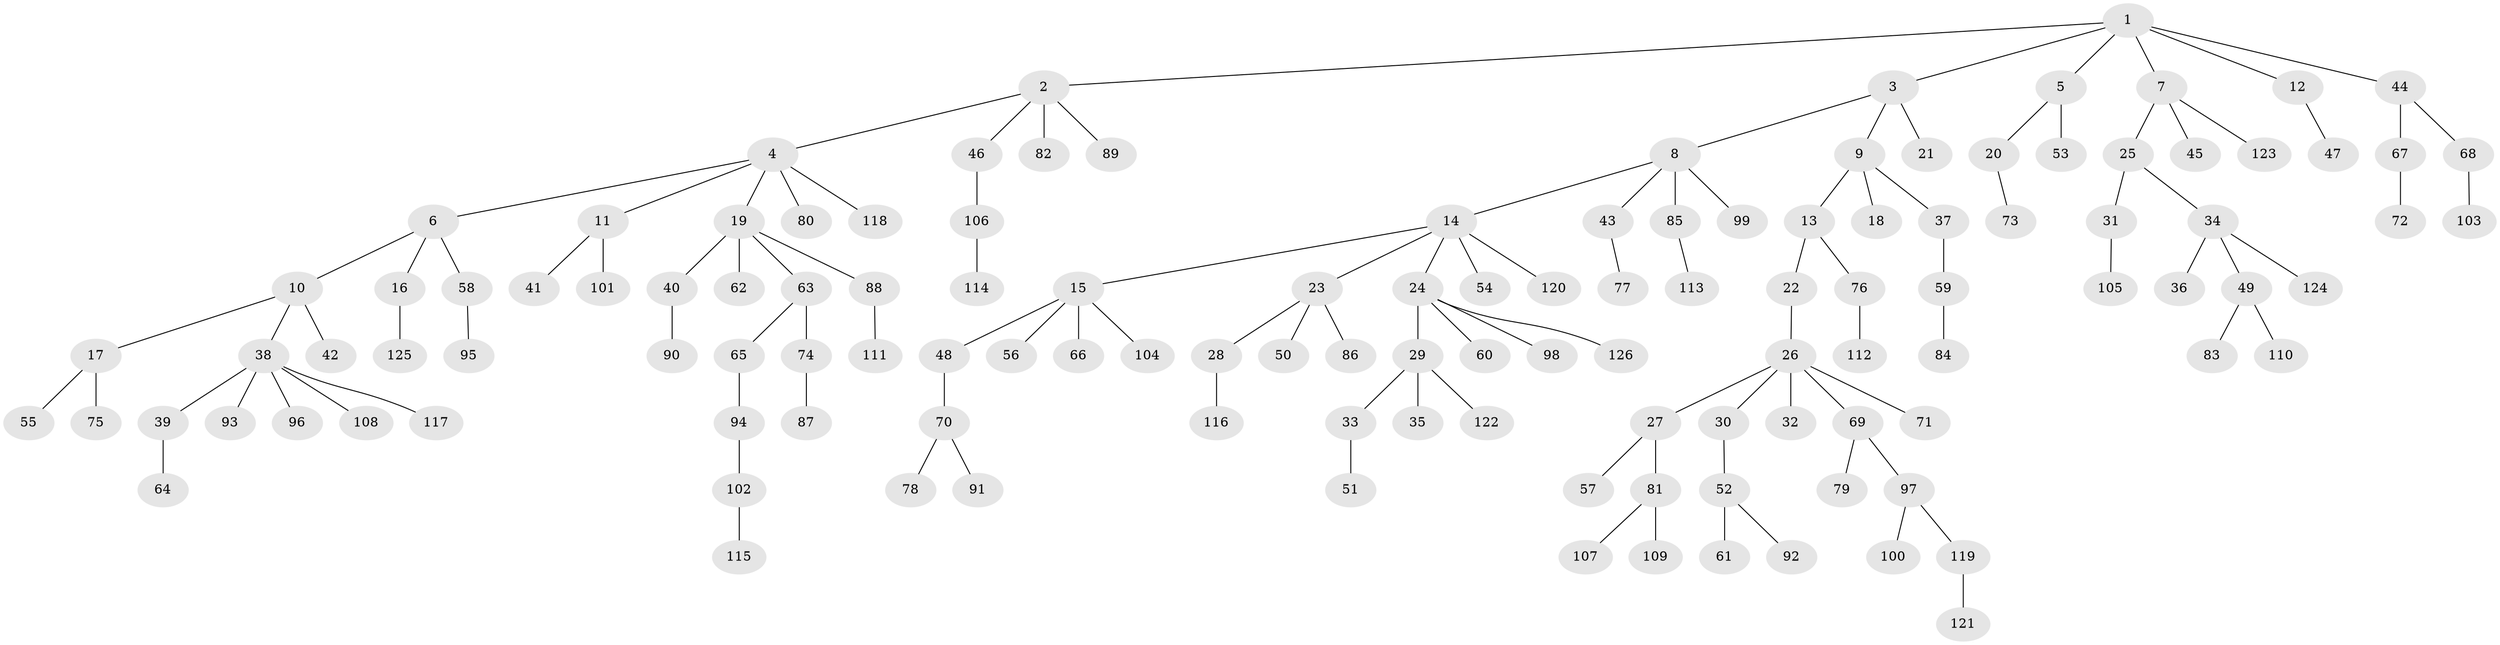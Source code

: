 // coarse degree distribution, {6: 0.013157894736842105, 4: 0.07894736842105263, 3: 0.15789473684210525, 5: 0.039473684210526314, 2: 0.19736842105263158, 1: 0.5131578947368421}
// Generated by graph-tools (version 1.1) at 2025/51/03/04/25 22:51:30]
// undirected, 126 vertices, 125 edges
graph export_dot {
  node [color=gray90,style=filled];
  1;
  2;
  3;
  4;
  5;
  6;
  7;
  8;
  9;
  10;
  11;
  12;
  13;
  14;
  15;
  16;
  17;
  18;
  19;
  20;
  21;
  22;
  23;
  24;
  25;
  26;
  27;
  28;
  29;
  30;
  31;
  32;
  33;
  34;
  35;
  36;
  37;
  38;
  39;
  40;
  41;
  42;
  43;
  44;
  45;
  46;
  47;
  48;
  49;
  50;
  51;
  52;
  53;
  54;
  55;
  56;
  57;
  58;
  59;
  60;
  61;
  62;
  63;
  64;
  65;
  66;
  67;
  68;
  69;
  70;
  71;
  72;
  73;
  74;
  75;
  76;
  77;
  78;
  79;
  80;
  81;
  82;
  83;
  84;
  85;
  86;
  87;
  88;
  89;
  90;
  91;
  92;
  93;
  94;
  95;
  96;
  97;
  98;
  99;
  100;
  101;
  102;
  103;
  104;
  105;
  106;
  107;
  108;
  109;
  110;
  111;
  112;
  113;
  114;
  115;
  116;
  117;
  118;
  119;
  120;
  121;
  122;
  123;
  124;
  125;
  126;
  1 -- 2;
  1 -- 3;
  1 -- 5;
  1 -- 7;
  1 -- 12;
  1 -- 44;
  2 -- 4;
  2 -- 46;
  2 -- 82;
  2 -- 89;
  3 -- 8;
  3 -- 9;
  3 -- 21;
  4 -- 6;
  4 -- 11;
  4 -- 19;
  4 -- 80;
  4 -- 118;
  5 -- 20;
  5 -- 53;
  6 -- 10;
  6 -- 16;
  6 -- 58;
  7 -- 25;
  7 -- 45;
  7 -- 123;
  8 -- 14;
  8 -- 43;
  8 -- 85;
  8 -- 99;
  9 -- 13;
  9 -- 18;
  9 -- 37;
  10 -- 17;
  10 -- 38;
  10 -- 42;
  11 -- 41;
  11 -- 101;
  12 -- 47;
  13 -- 22;
  13 -- 76;
  14 -- 15;
  14 -- 23;
  14 -- 24;
  14 -- 54;
  14 -- 120;
  15 -- 48;
  15 -- 56;
  15 -- 66;
  15 -- 104;
  16 -- 125;
  17 -- 55;
  17 -- 75;
  19 -- 40;
  19 -- 62;
  19 -- 63;
  19 -- 88;
  20 -- 73;
  22 -- 26;
  23 -- 28;
  23 -- 50;
  23 -- 86;
  24 -- 29;
  24 -- 60;
  24 -- 98;
  24 -- 126;
  25 -- 31;
  25 -- 34;
  26 -- 27;
  26 -- 30;
  26 -- 32;
  26 -- 69;
  26 -- 71;
  27 -- 57;
  27 -- 81;
  28 -- 116;
  29 -- 33;
  29 -- 35;
  29 -- 122;
  30 -- 52;
  31 -- 105;
  33 -- 51;
  34 -- 36;
  34 -- 49;
  34 -- 124;
  37 -- 59;
  38 -- 39;
  38 -- 93;
  38 -- 96;
  38 -- 108;
  38 -- 117;
  39 -- 64;
  40 -- 90;
  43 -- 77;
  44 -- 67;
  44 -- 68;
  46 -- 106;
  48 -- 70;
  49 -- 83;
  49 -- 110;
  52 -- 61;
  52 -- 92;
  58 -- 95;
  59 -- 84;
  63 -- 65;
  63 -- 74;
  65 -- 94;
  67 -- 72;
  68 -- 103;
  69 -- 79;
  69 -- 97;
  70 -- 78;
  70 -- 91;
  74 -- 87;
  76 -- 112;
  81 -- 107;
  81 -- 109;
  85 -- 113;
  88 -- 111;
  94 -- 102;
  97 -- 100;
  97 -- 119;
  102 -- 115;
  106 -- 114;
  119 -- 121;
}
